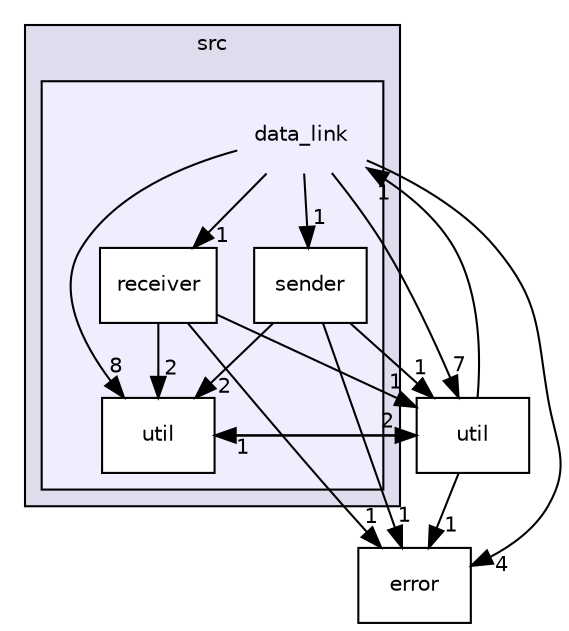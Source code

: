 digraph "/home/runner/work/feup-rcom-proj1/feup-rcom-proj1/src/data_link" {
  compound=true
  node [ fontsize="10", fontname="Helvetica"];
  edge [ labelfontsize="10", labelfontname="Helvetica"];
  subgraph clusterdir_68267d1309a1af8e8297ef4c3efbcdba {
    graph [ bgcolor="#ddddee", pencolor="black", label="src" fontname="Helvetica", fontsize="10", URL="dir_68267d1309a1af8e8297ef4c3efbcdba.html"]
  subgraph clusterdir_9e13822d6f50eff95d717eea3469af92 {
    graph [ bgcolor="#eeeeff", pencolor="black", label="" URL="dir_9e13822d6f50eff95d717eea3469af92.html"];
    dir_9e13822d6f50eff95d717eea3469af92 [shape=plaintext label="data_link"];
    dir_68d3affd710f1754c9b33dac831e3792 [shape=box label="receiver" color="black" fillcolor="white" style="filled" URL="dir_68d3affd710f1754c9b33dac831e3792.html"];
    dir_78a64785b30472f169f86c225dd76d5e [shape=box label="sender" color="black" fillcolor="white" style="filled" URL="dir_78a64785b30472f169f86c225dd76d5e.html"];
    dir_3fdf2048f7daafaf3317b87cf9dd5167 [shape=box label="util" color="black" fillcolor="white" style="filled" URL="dir_3fdf2048f7daafaf3317b87cf9dd5167.html"];
  }
  }
  dir_b7878ad5ecbf2506f4125b9d34c97e45 [shape=box label="util" URL="dir_b7878ad5ecbf2506f4125b9d34c97e45.html"];
  dir_acc2056b73c4fda97caebb7ceca7df66 [shape=box label="error" URL="dir_acc2056b73c4fda97caebb7ceca7df66.html"];
  dir_b7878ad5ecbf2506f4125b9d34c97e45->dir_3fdf2048f7daafaf3317b87cf9dd5167 [headlabel="1", labeldistance=1.5 headhref="dir_000008_000006.html"];
  dir_b7878ad5ecbf2506f4125b9d34c97e45->dir_acc2056b73c4fda97caebb7ceca7df66 [headlabel="1", labeldistance=1.5 headhref="dir_000008_000007.html"];
  dir_b7878ad5ecbf2506f4125b9d34c97e45->dir_9e13822d6f50eff95d717eea3469af92 [headlabel="1", labeldistance=1.5 headhref="dir_000008_000003.html"];
  dir_68d3affd710f1754c9b33dac831e3792->dir_b7878ad5ecbf2506f4125b9d34c97e45 [headlabel="1", labeldistance=1.5 headhref="dir_000004_000008.html"];
  dir_68d3affd710f1754c9b33dac831e3792->dir_3fdf2048f7daafaf3317b87cf9dd5167 [headlabel="2", labeldistance=1.5 headhref="dir_000004_000006.html"];
  dir_68d3affd710f1754c9b33dac831e3792->dir_acc2056b73c4fda97caebb7ceca7df66 [headlabel="1", labeldistance=1.5 headhref="dir_000004_000007.html"];
  dir_3fdf2048f7daafaf3317b87cf9dd5167->dir_b7878ad5ecbf2506f4125b9d34c97e45 [headlabel="2", labeldistance=1.5 headhref="dir_000006_000008.html"];
  dir_9e13822d6f50eff95d717eea3469af92->dir_b7878ad5ecbf2506f4125b9d34c97e45 [headlabel="7", labeldistance=1.5 headhref="dir_000003_000008.html"];
  dir_9e13822d6f50eff95d717eea3469af92->dir_68d3affd710f1754c9b33dac831e3792 [headlabel="1", labeldistance=1.5 headhref="dir_000003_000004.html"];
  dir_9e13822d6f50eff95d717eea3469af92->dir_3fdf2048f7daafaf3317b87cf9dd5167 [headlabel="8", labeldistance=1.5 headhref="dir_000003_000006.html"];
  dir_9e13822d6f50eff95d717eea3469af92->dir_acc2056b73c4fda97caebb7ceca7df66 [headlabel="4", labeldistance=1.5 headhref="dir_000003_000007.html"];
  dir_9e13822d6f50eff95d717eea3469af92->dir_78a64785b30472f169f86c225dd76d5e [headlabel="1", labeldistance=1.5 headhref="dir_000003_000005.html"];
  dir_78a64785b30472f169f86c225dd76d5e->dir_b7878ad5ecbf2506f4125b9d34c97e45 [headlabel="1", labeldistance=1.5 headhref="dir_000005_000008.html"];
  dir_78a64785b30472f169f86c225dd76d5e->dir_3fdf2048f7daafaf3317b87cf9dd5167 [headlabel="2", labeldistance=1.5 headhref="dir_000005_000006.html"];
  dir_78a64785b30472f169f86c225dd76d5e->dir_acc2056b73c4fda97caebb7ceca7df66 [headlabel="1", labeldistance=1.5 headhref="dir_000005_000007.html"];
}
